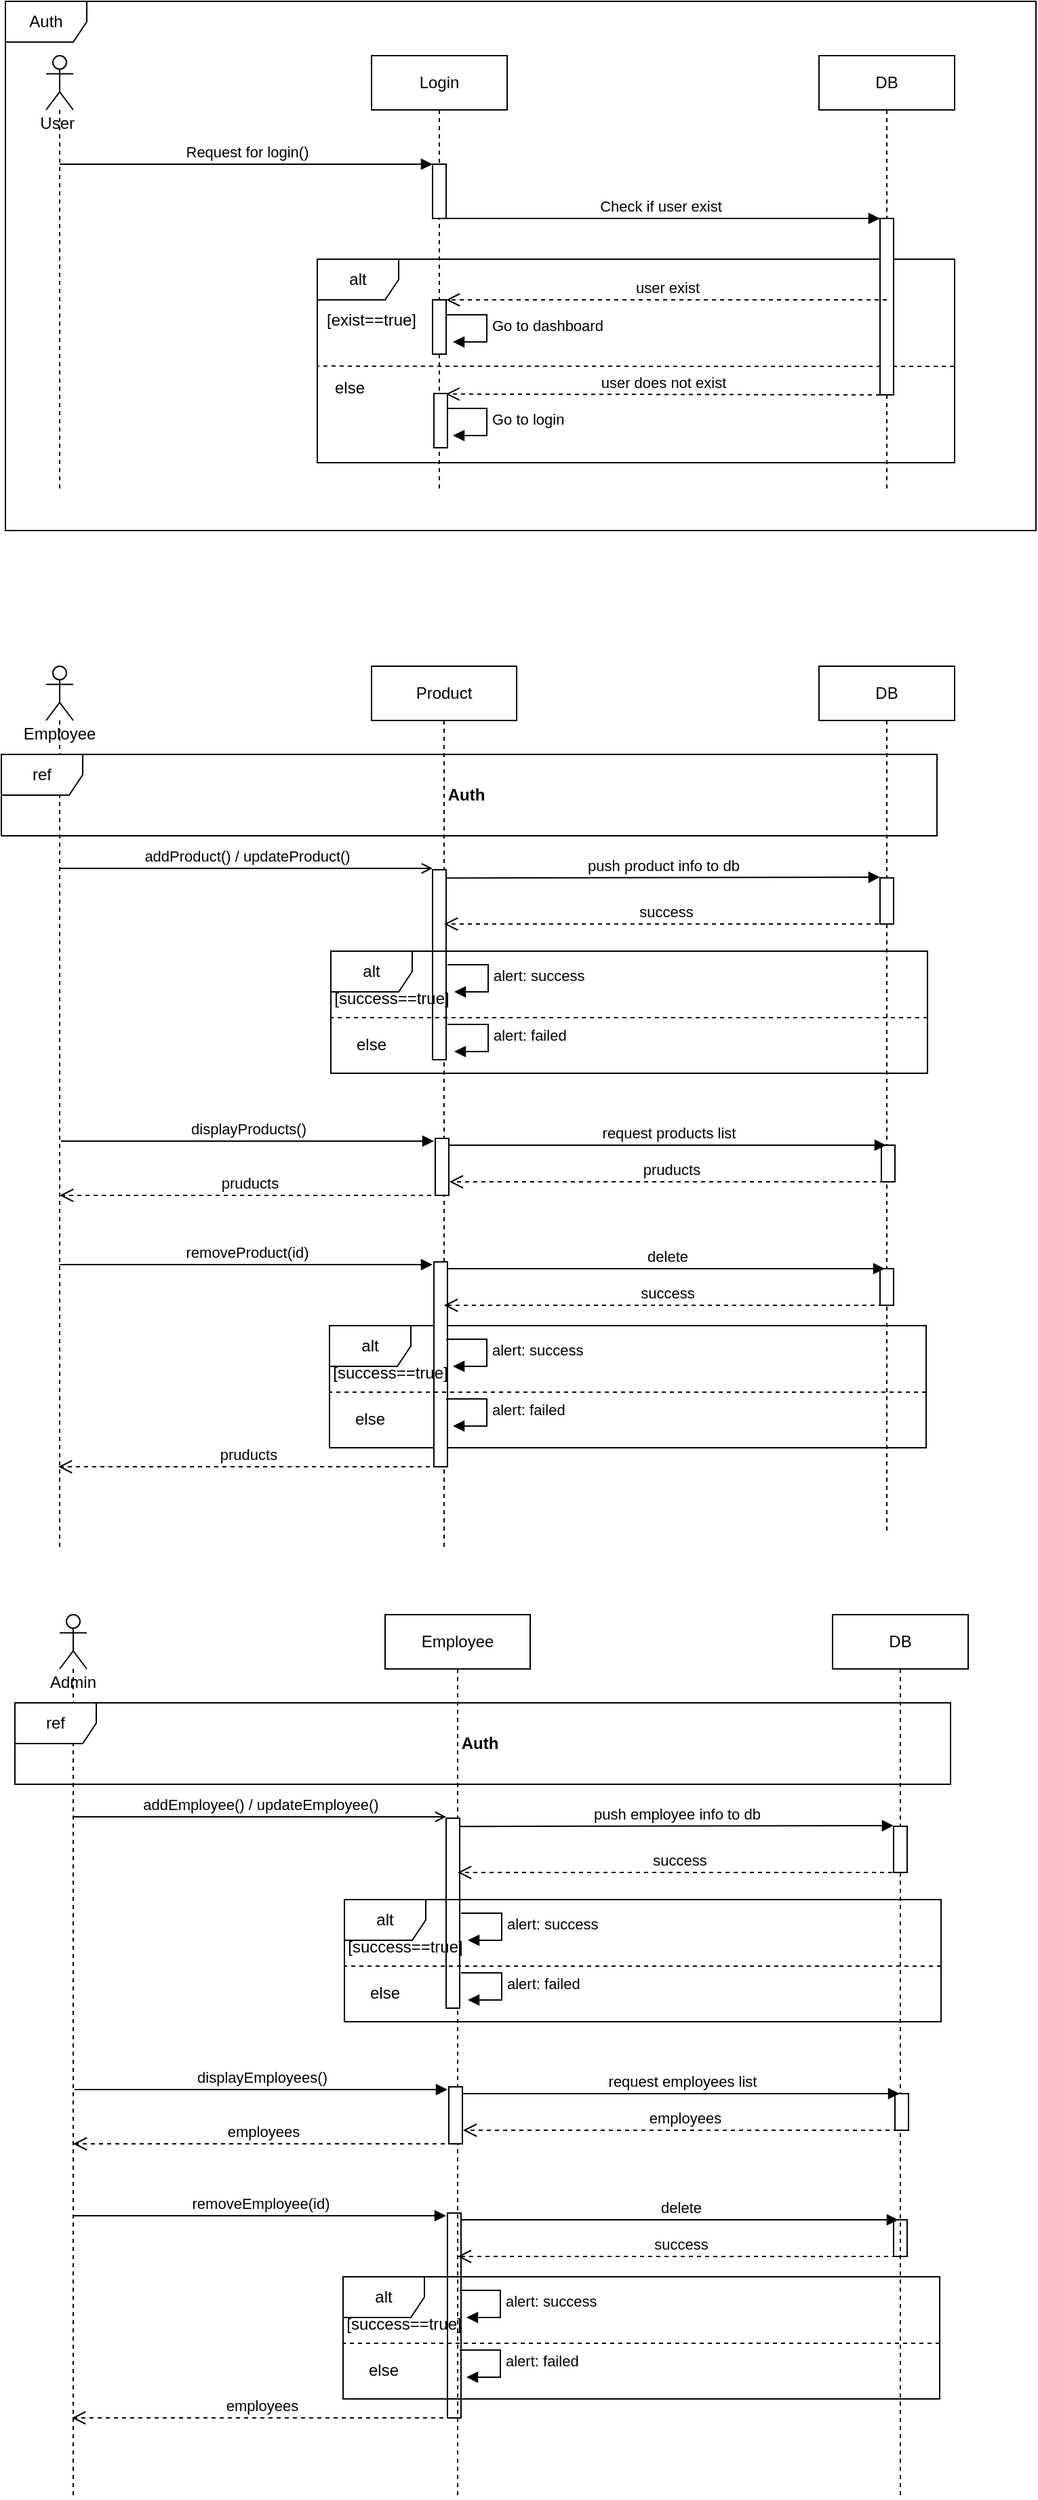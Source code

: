 <mxfile version="16.1.2" type="device"><diagram id="Bn__rgbpP-7cIFpyMIeO" name="Page-1"><mxGraphModel dx="711" dy="565" grid="1" gridSize="10" guides="1" tooltips="1" connect="1" arrows="1" fold="1" page="1" pageScale="1" pageWidth="850" pageHeight="1100" math="0" shadow="0"><root><mxCell id="0"/><mxCell id="1" parent="0"/><mxCell id="_mr25lwhr44RCzJaC2mR-74" value="alt" style="shape=umlFrame;whiteSpace=wrap;html=1;fillColor=#FFFFFF;" parent="1" vertex="1"><mxGeometry x="279" y="1176" width="440" height="90" as="geometry"/></mxCell><mxCell id="tZ5Bpw1TDyGWzikV39tq-14" value="alt" style="shape=umlFrame;whiteSpace=wrap;html=1;" parent="1" vertex="1"><mxGeometry x="270" y="390" width="470" height="150" as="geometry"/></mxCell><mxCell id="tZ5Bpw1TDyGWzikV39tq-3" value="User&amp;nbsp;" style="shape=umlLifeline;participant=umlActor;perimeter=lifelinePerimeter;whiteSpace=wrap;html=1;container=1;collapsible=0;recursiveResize=0;verticalAlign=top;spacingTop=36;outlineConnect=0;" parent="1" vertex="1"><mxGeometry x="70" y="240" width="20" height="320" as="geometry"/></mxCell><mxCell id="tZ5Bpw1TDyGWzikV39tq-5" value="Request for login()" style="html=1;verticalAlign=bottom;endArrow=block;entryX=0;entryY=0;rounded=0;" parent="1" target="tZ5Bpw1TDyGWzikV39tq-4" edge="1"><mxGeometry relative="1" as="geometry"><mxPoint x="80" y="320" as="sourcePoint"/></mxGeometry></mxCell><mxCell id="tZ5Bpw1TDyGWzikV39tq-9" value="Login" style="shape=umlLifeline;perimeter=lifelinePerimeter;whiteSpace=wrap;html=1;container=1;collapsible=0;recursiveResize=0;outlineConnect=0;" parent="1" vertex="1"><mxGeometry x="310" y="240" width="100" height="320" as="geometry"/></mxCell><mxCell id="tZ5Bpw1TDyGWzikV39tq-4" value="" style="html=1;points=[];perimeter=orthogonalPerimeter;" parent="tZ5Bpw1TDyGWzikV39tq-9" vertex="1"><mxGeometry x="45" y="80" width="10" height="40" as="geometry"/></mxCell><mxCell id="tZ5Bpw1TDyGWzikV39tq-19" value="Go to dashboard" style="edgeStyle=orthogonalEdgeStyle;html=1;align=left;spacingLeft=2;endArrow=block;rounded=0;entryX=1;entryY=0;" parent="tZ5Bpw1TDyGWzikV39tq-9" edge="1"><mxGeometry relative="1" as="geometry"><mxPoint x="55" y="191" as="sourcePoint"/><Array as="points"><mxPoint x="85" y="191"/><mxPoint x="85" y="211"/></Array><mxPoint x="60" y="211" as="targetPoint"/></mxGeometry></mxCell><mxCell id="tZ5Bpw1TDyGWzikV39tq-21" value="" style="html=1;verticalAlign=bottom;endArrow=none;dashed=1;endSize=8;rounded=0;endFill=0;entryX=0.303;entryY=0.644;entryDx=0;entryDy=0;entryPerimeter=0;" parent="tZ5Bpw1TDyGWzikV39tq-9" edge="1"><mxGeometry relative="1" as="geometry"><mxPoint x="429.5" y="229" as="sourcePoint"/><mxPoint x="-39.72" y="228.8" as="targetPoint"/><Array as="points"><mxPoint x="290" y="229"/></Array></mxGeometry></mxCell><mxCell id="tZ5Bpw1TDyGWzikV39tq-29" value="Go to login" style="edgeStyle=orthogonalEdgeStyle;html=1;align=left;spacingLeft=2;endArrow=block;rounded=0;entryX=1;entryY=0;" parent="tZ5Bpw1TDyGWzikV39tq-9" edge="1"><mxGeometry relative="1" as="geometry"><mxPoint x="55" y="260" as="sourcePoint"/><Array as="points"><mxPoint x="85" y="260"/></Array><mxPoint x="60" y="280" as="targetPoint"/></mxGeometry></mxCell><mxCell id="tZ5Bpw1TDyGWzikV39tq-10" value="DB" style="shape=umlLifeline;perimeter=lifelinePerimeter;whiteSpace=wrap;html=1;container=1;collapsible=0;recursiveResize=0;outlineConnect=0;" parent="1" vertex="1"><mxGeometry x="640" y="240" width="100" height="320" as="geometry"/></mxCell><mxCell id="tZ5Bpw1TDyGWzikV39tq-11" value="" style="html=1;points=[];perimeter=orthogonalPerimeter;" parent="tZ5Bpw1TDyGWzikV39tq-10" vertex="1"><mxGeometry x="45" y="120" width="10" height="130" as="geometry"/></mxCell><mxCell id="tZ5Bpw1TDyGWzikV39tq-12" value="Check if user exist" style="html=1;verticalAlign=bottom;endArrow=block;entryX=0;entryY=0;rounded=0;" parent="1" target="tZ5Bpw1TDyGWzikV39tq-11" edge="1"><mxGeometry relative="1" as="geometry"><mxPoint x="360" y="360" as="sourcePoint"/></mxGeometry></mxCell><mxCell id="tZ5Bpw1TDyGWzikV39tq-15" value="user exist" style="html=1;verticalAlign=bottom;endArrow=open;dashed=1;endSize=8;rounded=0;" parent="1" target="tZ5Bpw1TDyGWzikV39tq-16" edge="1"><mxGeometry relative="1" as="geometry"><mxPoint x="690" y="420" as="sourcePoint"/><mxPoint x="380" y="420" as="targetPoint"/></mxGeometry></mxCell><mxCell id="tZ5Bpw1TDyGWzikV39tq-16" value="" style="html=1;points=[];perimeter=orthogonalPerimeter;" parent="1" vertex="1"><mxGeometry x="355" y="420" width="10" height="40" as="geometry"/></mxCell><mxCell id="tZ5Bpw1TDyGWzikV39tq-17" value="[exist==true]" style="text;html=1;strokeColor=none;fillColor=none;align=center;verticalAlign=middle;whiteSpace=wrap;rounded=0;" parent="1" vertex="1"><mxGeometry x="280" y="420" width="60" height="30" as="geometry"/></mxCell><mxCell id="tZ5Bpw1TDyGWzikV39tq-23" value="user does not exist" style="html=1;verticalAlign=bottom;endArrow=open;dashed=1;endSize=8;rounded=0;entryX=0.883;entryY=0.01;entryDx=0;entryDy=0;entryPerimeter=0;" parent="1" target="tZ5Bpw1TDyGWzikV39tq-26" edge="1"><mxGeometry relative="1" as="geometry"><mxPoint x="685" y="490" as="sourcePoint"/><mxPoint x="360" y="490" as="targetPoint"/></mxGeometry></mxCell><mxCell id="tZ5Bpw1TDyGWzikV39tq-26" value="" style="html=1;points=[];perimeter=orthogonalPerimeter;" parent="1" vertex="1"><mxGeometry x="356" y="489" width="10" height="40" as="geometry"/></mxCell><mxCell id="tZ5Bpw1TDyGWzikV39tq-30" value="else" style="text;html=1;strokeColor=none;fillColor=none;align=center;verticalAlign=middle;whiteSpace=wrap;rounded=0;" parent="1" vertex="1"><mxGeometry x="278" y="470" width="32" height="30" as="geometry"/></mxCell><mxCell id="tZ5Bpw1TDyGWzikV39tq-1" value="Auth" style="shape=umlFrame;whiteSpace=wrap;html=1;" parent="1" vertex="1"><mxGeometry x="40" y="200" width="760" height="390" as="geometry"/></mxCell><mxCell id="_mr25lwhr44RCzJaC2mR-7" value="Employee" style="shape=umlLifeline;participant=umlActor;perimeter=lifelinePerimeter;whiteSpace=wrap;html=1;container=1;collapsible=0;recursiveResize=0;verticalAlign=top;spacingTop=36;outlineConnect=0;" parent="1" vertex="1"><mxGeometry x="70" y="690" width="20" height="650" as="geometry"/></mxCell><mxCell id="_mr25lwhr44RCzJaC2mR-8" value="addProduct() / updateProduct()" style="html=1;verticalAlign=bottom;endArrow=open;entryX=0;entryY=0;rounded=0;endFill=0;" parent="1" edge="1"><mxGeometry relative="1" as="geometry"><mxPoint x="80" y="839" as="sourcePoint"/><mxPoint x="355" y="839" as="targetPoint"/></mxGeometry></mxCell><mxCell id="_mr25lwhr44RCzJaC2mR-9" value="Product" style="shape=umlLifeline;perimeter=lifelinePerimeter;whiteSpace=wrap;html=1;container=1;collapsible=0;recursiveResize=0;outlineConnect=0;" parent="1" vertex="1"><mxGeometry x="310" y="690" width="107" height="650" as="geometry"/></mxCell><mxCell id="_mr25lwhr44RCzJaC2mR-10" value="" style="html=1;points=[];perimeter=orthogonalPerimeter;" parent="_mr25lwhr44RCzJaC2mR-9" vertex="1"><mxGeometry x="45" y="150" width="10" height="140" as="geometry"/></mxCell><mxCell id="_mr25lwhr44RCzJaC2mR-51" value="" style="html=1;points=[];perimeter=orthogonalPerimeter;" parent="_mr25lwhr44RCzJaC2mR-9" vertex="1"><mxGeometry x="47" y="348" width="10" height="42" as="geometry"/></mxCell><mxCell id="_mr25lwhr44RCzJaC2mR-57" value="" style="html=1;points=[];perimeter=orthogonalPerimeter;" parent="_mr25lwhr44RCzJaC2mR-9" vertex="1"><mxGeometry x="46" y="439" width="10" height="151" as="geometry"/></mxCell><mxCell id="6ogudlKaTADa5mf5x57M-2" value="" style="html=1;points=[];perimeter=orthogonalPerimeter;" vertex="1" parent="_mr25lwhr44RCzJaC2mR-9"><mxGeometry x="56" y="1140" width="10" height="151" as="geometry"/></mxCell><mxCell id="_mr25lwhr44RCzJaC2mR-14" value="DB" style="shape=umlLifeline;perimeter=lifelinePerimeter;whiteSpace=wrap;html=1;container=1;collapsible=0;recursiveResize=0;outlineConnect=0;" parent="1" vertex="1"><mxGeometry x="640" y="690" width="100" height="640" as="geometry"/></mxCell><mxCell id="_mr25lwhr44RCzJaC2mR-25" value="" style="html=1;points=[];perimeter=orthogonalPerimeter;fillColor=#FFFFFF;" parent="_mr25lwhr44RCzJaC2mR-14" vertex="1"><mxGeometry x="45" y="156" width="10" height="34" as="geometry"/></mxCell><mxCell id="_mr25lwhr44RCzJaC2mR-24" value="push product info to db" style="html=1;verticalAlign=bottom;endArrow=block;rounded=0;exitX=0.99;exitY=0.253;exitDx=0;exitDy=0;exitPerimeter=0;" parent="_mr25lwhr44RCzJaC2mR-14" edge="1"><mxGeometry relative="1" as="geometry"><mxPoint x="-275.1" y="156.12" as="sourcePoint"/><mxPoint x="45" y="155.49" as="targetPoint"/></mxGeometry></mxCell><mxCell id="_mr25lwhr44RCzJaC2mR-52" value="" style="html=1;points=[];perimeter=orthogonalPerimeter;fillColor=#FFFFFF;" parent="_mr25lwhr44RCzJaC2mR-14" vertex="1"><mxGeometry x="46" y="353" width="10" height="27" as="geometry"/></mxCell><mxCell id="_mr25lwhr44RCzJaC2mR-58" value="" style="html=1;points=[];perimeter=orthogonalPerimeter;fillColor=#FFFFFF;" parent="_mr25lwhr44RCzJaC2mR-14" vertex="1"><mxGeometry x="45" y="444" width="10" height="27" as="geometry"/></mxCell><mxCell id="6ogudlKaTADa5mf5x57M-3" value="" style="html=1;points=[];perimeter=orthogonalPerimeter;fillColor=#FFFFFF;" vertex="1" parent="_mr25lwhr44RCzJaC2mR-14"><mxGeometry x="55" y="1145" width="10" height="27" as="geometry"/></mxCell><mxCell id="_mr25lwhr44RCzJaC2mR-33" value="success" style="html=1;verticalAlign=bottom;endArrow=open;dashed=1;endSize=8;exitX=0;exitY=0.95;rounded=0;" parent="1" target="_mr25lwhr44RCzJaC2mR-9" edge="1"><mxGeometry relative="1" as="geometry"><mxPoint x="380" y="880" as="targetPoint"/><mxPoint x="690" y="880" as="sourcePoint"/></mxGeometry></mxCell><mxCell id="_mr25lwhr44RCzJaC2mR-34" value="alt" style="shape=umlFrame;whiteSpace=wrap;html=1;fillColor=#FFFFFF;" parent="1" vertex="1"><mxGeometry x="280" y="900" width="440" height="90" as="geometry"/></mxCell><mxCell id="_mr25lwhr44RCzJaC2mR-36" value="" style="html=1;verticalAlign=bottom;endArrow=none;dashed=1;endSize=8;rounded=0;endFill=0;" parent="1" edge="1"><mxGeometry relative="1" as="geometry"><mxPoint x="280" y="949" as="targetPoint"/><mxPoint x="720" y="949" as="sourcePoint"/></mxGeometry></mxCell><mxCell id="_mr25lwhr44RCzJaC2mR-38" value="[success==true]" style="text;html=1;strokeColor=none;fillColor=none;align=center;verticalAlign=middle;whiteSpace=wrap;rounded=0;" parent="1" vertex="1"><mxGeometry x="295" y="920" width="60" height="30" as="geometry"/></mxCell><mxCell id="_mr25lwhr44RCzJaC2mR-50" value="displayProducts()" style="html=1;verticalAlign=bottom;endArrow=block;entryX=0;entryY=0;rounded=0;" parent="1" edge="1"><mxGeometry relative="1" as="geometry"><mxPoint x="81" y="1040" as="sourcePoint"/><mxPoint x="356" y="1040" as="targetPoint"/></mxGeometry></mxCell><mxCell id="_mr25lwhr44RCzJaC2mR-54" value="request products list" style="html=1;verticalAlign=bottom;endArrow=block;rounded=0;" parent="1" target="_mr25lwhr44RCzJaC2mR-14" edge="1"><mxGeometry relative="1" as="geometry"><mxPoint x="367.5" y="1043" as="sourcePoint"/><mxPoint x="642.5" y="1043" as="targetPoint"/></mxGeometry></mxCell><mxCell id="_mr25lwhr44RCzJaC2mR-55" value="pruducts" style="html=1;verticalAlign=bottom;endArrow=open;dashed=1;endSize=8;exitX=0;exitY=0.95;rounded=0;" parent="1" edge="1"><mxGeometry relative="1" as="geometry"><mxPoint x="367.429" y="1070" as="targetPoint"/><mxPoint x="694" y="1070" as="sourcePoint"/></mxGeometry></mxCell><mxCell id="_mr25lwhr44RCzJaC2mR-56" value="pruducts" style="html=1;verticalAlign=bottom;endArrow=open;dashed=1;endSize=8;rounded=0;" parent="1" edge="1"><mxGeometry relative="1" as="geometry"><mxPoint x="79.999" y="1080" as="targetPoint"/><mxPoint x="360" y="1080" as="sourcePoint"/></mxGeometry></mxCell><mxCell id="_mr25lwhr44RCzJaC2mR-59" value="removeProduct(id)" style="html=1;verticalAlign=bottom;endArrow=block;entryX=0;entryY=0;rounded=0;" parent="1" edge="1"><mxGeometry relative="1" as="geometry"><mxPoint x="80" y="1131" as="sourcePoint"/><mxPoint x="355" y="1131" as="targetPoint"/></mxGeometry></mxCell><mxCell id="_mr25lwhr44RCzJaC2mR-60" value="delete" style="html=1;verticalAlign=bottom;endArrow=block;rounded=0;" parent="1" edge="1"><mxGeometry relative="1" as="geometry"><mxPoint x="366.5" y="1134" as="sourcePoint"/><mxPoint x="688.5" y="1134" as="targetPoint"/></mxGeometry></mxCell><mxCell id="_mr25lwhr44RCzJaC2mR-61" value="success" style="html=1;verticalAlign=bottom;endArrow=open;dashed=1;endSize=8;exitX=0;exitY=0.95;rounded=0;" parent="1" edge="1"><mxGeometry relative="1" as="geometry"><mxPoint x="363.429" y="1161" as="targetPoint"/><mxPoint x="693" y="1161" as="sourcePoint"/></mxGeometry></mxCell><mxCell id="_mr25lwhr44RCzJaC2mR-62" value="pruducts" style="html=1;verticalAlign=bottom;endArrow=open;dashed=1;endSize=8;rounded=0;" parent="1" edge="1"><mxGeometry relative="1" as="geometry"><mxPoint x="78.999" y="1280" as="targetPoint"/><mxPoint x="359" y="1280" as="sourcePoint"/></mxGeometry></mxCell><mxCell id="_mr25lwhr44RCzJaC2mR-63" value="else" style="text;html=1;strokeColor=none;fillColor=none;align=center;verticalAlign=middle;whiteSpace=wrap;rounded=0;" parent="1" vertex="1"><mxGeometry x="290" y="954" width="40" height="30" as="geometry"/></mxCell><mxCell id="_mr25lwhr44RCzJaC2mR-72" value="alert: success" style="edgeStyle=orthogonalEdgeStyle;html=1;align=left;spacingLeft=2;endArrow=block;rounded=0;entryX=1;entryY=0;" parent="1" edge="1"><mxGeometry relative="1" as="geometry"><mxPoint x="366" y="910" as="sourcePoint"/><Array as="points"><mxPoint x="396" y="910"/></Array><mxPoint x="371" y="930" as="targetPoint"/></mxGeometry></mxCell><mxCell id="_mr25lwhr44RCzJaC2mR-73" value="alert: failed" style="edgeStyle=orthogonalEdgeStyle;html=1;align=left;spacingLeft=2;endArrow=block;rounded=0;entryX=1;entryY=0;" parent="1" edge="1"><mxGeometry relative="1" as="geometry"><mxPoint x="366" y="954" as="sourcePoint"/><Array as="points"><mxPoint x="396" y="954"/></Array><mxPoint x="371" y="974" as="targetPoint"/></mxGeometry></mxCell><mxCell id="_mr25lwhr44RCzJaC2mR-75" value="" style="html=1;verticalAlign=bottom;endArrow=none;dashed=1;endSize=8;rounded=0;endFill=0;" parent="1" edge="1"><mxGeometry relative="1" as="geometry"><mxPoint x="279" y="1225" as="targetPoint"/><mxPoint x="719" y="1225" as="sourcePoint"/></mxGeometry></mxCell><mxCell id="_mr25lwhr44RCzJaC2mR-76" value="[success==true]" style="text;html=1;strokeColor=none;fillColor=none;align=center;verticalAlign=middle;whiteSpace=wrap;rounded=0;" parent="1" vertex="1"><mxGeometry x="294" y="1196" width="60" height="30" as="geometry"/></mxCell><mxCell id="_mr25lwhr44RCzJaC2mR-77" value="else" style="text;html=1;strokeColor=none;fillColor=none;align=center;verticalAlign=middle;whiteSpace=wrap;rounded=0;" parent="1" vertex="1"><mxGeometry x="289" y="1230" width="40" height="30" as="geometry"/></mxCell><mxCell id="_mr25lwhr44RCzJaC2mR-78" value="alert: success" style="edgeStyle=orthogonalEdgeStyle;html=1;align=left;spacingLeft=2;endArrow=block;rounded=0;entryX=1;entryY=0;" parent="1" edge="1"><mxGeometry relative="1" as="geometry"><mxPoint x="365" y="1186" as="sourcePoint"/><Array as="points"><mxPoint x="395" y="1186"/></Array><mxPoint x="370" y="1206" as="targetPoint"/></mxGeometry></mxCell><mxCell id="_mr25lwhr44RCzJaC2mR-79" value="alert: failed" style="edgeStyle=orthogonalEdgeStyle;html=1;align=left;spacingLeft=2;endArrow=block;rounded=0;entryX=1;entryY=0;" parent="1" edge="1"><mxGeometry relative="1" as="geometry"><mxPoint x="365" y="1230" as="sourcePoint"/><Array as="points"><mxPoint x="395" y="1230"/></Array><mxPoint x="370" y="1250" as="targetPoint"/></mxGeometry></mxCell><mxCell id="_mr25lwhr44RCzJaC2mR-81" value="ref" style="shape=umlFrame;whiteSpace=wrap;html=1;fillColor=#FFFFFF;" parent="1" vertex="1"><mxGeometry x="37" y="755" width="690" height="60" as="geometry"/></mxCell><mxCell id="_mr25lwhr44RCzJaC2mR-82" value="&lt;b&gt;Auth&lt;/b&gt;" style="text;html=1;strokeColor=none;fillColor=none;align=center;verticalAlign=middle;whiteSpace=wrap;rounded=0;" parent="1" vertex="1"><mxGeometry x="350" y="770" width="60" height="30" as="geometry"/></mxCell><mxCell id="_mr25lwhr44RCzJaC2mR-84" value="Admin" style="shape=umlLifeline;participant=umlActor;perimeter=lifelinePerimeter;whiteSpace=wrap;html=1;container=1;collapsible=0;recursiveResize=0;verticalAlign=top;spacingTop=36;outlineConnect=0;" parent="1" vertex="1"><mxGeometry x="80" y="1389" width="20" height="651" as="geometry"/></mxCell><mxCell id="_mr25lwhr44RCzJaC2mR-85" value="addEmployee() / updateEmployee()" style="html=1;verticalAlign=bottom;endArrow=open;entryX=0;entryY=0;rounded=0;endFill=0;" parent="1" edge="1"><mxGeometry relative="1" as="geometry"><mxPoint x="90" y="1538" as="sourcePoint"/><mxPoint x="365" y="1538" as="targetPoint"/></mxGeometry></mxCell><mxCell id="_mr25lwhr44RCzJaC2mR-86" value="Employee" style="shape=umlLifeline;perimeter=lifelinePerimeter;whiteSpace=wrap;html=1;container=1;collapsible=0;recursiveResize=0;outlineConnect=0;" parent="1" vertex="1"><mxGeometry x="320" y="1389" width="107" height="651" as="geometry"/></mxCell><mxCell id="_mr25lwhr44RCzJaC2mR-87" value="" style="html=1;points=[];perimeter=orthogonalPerimeter;" parent="_mr25lwhr44RCzJaC2mR-86" vertex="1"><mxGeometry x="45" y="150" width="10" height="140" as="geometry"/></mxCell><mxCell id="_mr25lwhr44RCzJaC2mR-88" value="" style="html=1;points=[];perimeter=orthogonalPerimeter;" parent="_mr25lwhr44RCzJaC2mR-86" vertex="1"><mxGeometry x="47" y="348" width="10" height="42" as="geometry"/></mxCell><mxCell id="_mr25lwhr44RCzJaC2mR-90" value="DB" style="shape=umlLifeline;perimeter=lifelinePerimeter;whiteSpace=wrap;html=1;container=1;collapsible=0;recursiveResize=0;outlineConnect=0;" parent="1" vertex="1"><mxGeometry x="650" y="1389" width="100" height="651" as="geometry"/></mxCell><mxCell id="_mr25lwhr44RCzJaC2mR-91" value="" style="html=1;points=[];perimeter=orthogonalPerimeter;fillColor=#FFFFFF;" parent="_mr25lwhr44RCzJaC2mR-90" vertex="1"><mxGeometry x="45" y="156" width="10" height="34" as="geometry"/></mxCell><mxCell id="_mr25lwhr44RCzJaC2mR-92" value="push employee info to db" style="html=1;verticalAlign=bottom;endArrow=block;rounded=0;exitX=0.99;exitY=0.253;exitDx=0;exitDy=0;exitPerimeter=0;" parent="_mr25lwhr44RCzJaC2mR-90" edge="1"><mxGeometry relative="1" as="geometry"><mxPoint x="-275.1" y="156.12" as="sourcePoint"/><mxPoint x="45" y="155.49" as="targetPoint"/></mxGeometry></mxCell><mxCell id="_mr25lwhr44RCzJaC2mR-93" value="" style="html=1;points=[];perimeter=orthogonalPerimeter;fillColor=#FFFFFF;" parent="_mr25lwhr44RCzJaC2mR-90" vertex="1"><mxGeometry x="46" y="353" width="10" height="27" as="geometry"/></mxCell><mxCell id="_mr25lwhr44RCzJaC2mR-95" value="success" style="html=1;verticalAlign=bottom;endArrow=open;dashed=1;endSize=8;exitX=0;exitY=0.95;rounded=0;" parent="1" target="_mr25lwhr44RCzJaC2mR-86" edge="1"><mxGeometry relative="1" as="geometry"><mxPoint x="390" y="1579" as="targetPoint"/><mxPoint x="700" y="1579" as="sourcePoint"/></mxGeometry></mxCell><mxCell id="_mr25lwhr44RCzJaC2mR-96" value="alt" style="shape=umlFrame;whiteSpace=wrap;html=1;fillColor=#FFFFFF;" parent="1" vertex="1"><mxGeometry x="290" y="1599" width="440" height="90" as="geometry"/></mxCell><mxCell id="_mr25lwhr44RCzJaC2mR-97" value="" style="html=1;verticalAlign=bottom;endArrow=none;dashed=1;endSize=8;rounded=0;endFill=0;" parent="1" edge="1"><mxGeometry relative="1" as="geometry"><mxPoint x="290" y="1648" as="targetPoint"/><mxPoint x="730" y="1648" as="sourcePoint"/></mxGeometry></mxCell><mxCell id="_mr25lwhr44RCzJaC2mR-98" value="[success==true]" style="text;html=1;strokeColor=none;fillColor=none;align=center;verticalAlign=middle;whiteSpace=wrap;rounded=0;" parent="1" vertex="1"><mxGeometry x="305" y="1619" width="60" height="30" as="geometry"/></mxCell><mxCell id="_mr25lwhr44RCzJaC2mR-99" value="displayEmployees()" style="html=1;verticalAlign=bottom;endArrow=block;entryX=0;entryY=0;rounded=0;" parent="1" edge="1"><mxGeometry relative="1" as="geometry"><mxPoint x="91" y="1739" as="sourcePoint"/><mxPoint x="366" y="1739" as="targetPoint"/></mxGeometry></mxCell><mxCell id="_mr25lwhr44RCzJaC2mR-100" value="request employees list" style="html=1;verticalAlign=bottom;endArrow=block;rounded=0;" parent="1" target="_mr25lwhr44RCzJaC2mR-90" edge="1"><mxGeometry relative="1" as="geometry"><mxPoint x="377.5" y="1742" as="sourcePoint"/><mxPoint x="652.5" y="1742" as="targetPoint"/></mxGeometry></mxCell><mxCell id="_mr25lwhr44RCzJaC2mR-101" value="employees" style="html=1;verticalAlign=bottom;endArrow=open;dashed=1;endSize=8;exitX=0;exitY=0.95;rounded=0;" parent="1" edge="1"><mxGeometry relative="1" as="geometry"><mxPoint x="377.429" y="1769" as="targetPoint"/><mxPoint x="704" y="1769" as="sourcePoint"/></mxGeometry></mxCell><mxCell id="_mr25lwhr44RCzJaC2mR-102" value="employees" style="html=1;verticalAlign=bottom;endArrow=open;dashed=1;endSize=8;rounded=0;" parent="1" edge="1"><mxGeometry relative="1" as="geometry"><mxPoint x="89.999" y="1779" as="targetPoint"/><mxPoint x="370" y="1779" as="sourcePoint"/></mxGeometry></mxCell><mxCell id="_mr25lwhr44RCzJaC2mR-107" value="else" style="text;html=1;strokeColor=none;fillColor=none;align=center;verticalAlign=middle;whiteSpace=wrap;rounded=0;" parent="1" vertex="1"><mxGeometry x="300" y="1653" width="40" height="30" as="geometry"/></mxCell><mxCell id="_mr25lwhr44RCzJaC2mR-108" value="alert: success" style="edgeStyle=orthogonalEdgeStyle;html=1;align=left;spacingLeft=2;endArrow=block;rounded=0;entryX=1;entryY=0;" parent="1" edge="1"><mxGeometry relative="1" as="geometry"><mxPoint x="376" y="1609" as="sourcePoint"/><Array as="points"><mxPoint x="406" y="1609"/></Array><mxPoint x="381" y="1629" as="targetPoint"/></mxGeometry></mxCell><mxCell id="_mr25lwhr44RCzJaC2mR-109" value="alert: failed" style="edgeStyle=orthogonalEdgeStyle;html=1;align=left;spacingLeft=2;endArrow=block;rounded=0;entryX=1;entryY=0;" parent="1" edge="1"><mxGeometry relative="1" as="geometry"><mxPoint x="376" y="1653" as="sourcePoint"/><Array as="points"><mxPoint x="406" y="1653"/></Array><mxPoint x="381" y="1673" as="targetPoint"/></mxGeometry></mxCell><mxCell id="_mr25lwhr44RCzJaC2mR-115" value="ref" style="shape=umlFrame;whiteSpace=wrap;html=1;fillColor=#FFFFFF;" parent="1" vertex="1"><mxGeometry x="47" y="1454" width="690" height="60" as="geometry"/></mxCell><mxCell id="_mr25lwhr44RCzJaC2mR-116" value="&lt;b&gt;Auth&lt;/b&gt;" style="text;html=1;strokeColor=none;fillColor=none;align=center;verticalAlign=middle;whiteSpace=wrap;rounded=0;" parent="1" vertex="1"><mxGeometry x="360" y="1469" width="60" height="30" as="geometry"/></mxCell><mxCell id="6ogudlKaTADa5mf5x57M-1" value="alt" style="shape=umlFrame;whiteSpace=wrap;html=1;fillColor=#FFFFFF;" vertex="1" parent="1"><mxGeometry x="289" y="1877" width="440" height="90" as="geometry"/></mxCell><mxCell id="6ogudlKaTADa5mf5x57M-4" value="removeEmployee(id)" style="html=1;verticalAlign=bottom;endArrow=block;entryX=0;entryY=0;rounded=0;" edge="1" parent="1"><mxGeometry relative="1" as="geometry"><mxPoint x="90" y="1832" as="sourcePoint"/><mxPoint x="365" y="1832" as="targetPoint"/></mxGeometry></mxCell><mxCell id="6ogudlKaTADa5mf5x57M-5" value="delete" style="html=1;verticalAlign=bottom;endArrow=block;rounded=0;" edge="1" parent="1"><mxGeometry relative="1" as="geometry"><mxPoint x="376.5" y="1835.0" as="sourcePoint"/><mxPoint x="698.5" y="1835.0" as="targetPoint"/></mxGeometry></mxCell><mxCell id="6ogudlKaTADa5mf5x57M-6" value="success" style="html=1;verticalAlign=bottom;endArrow=open;dashed=1;endSize=8;exitX=0;exitY=0.95;rounded=0;" edge="1" parent="1"><mxGeometry relative="1" as="geometry"><mxPoint x="373.429" y="1862" as="targetPoint"/><mxPoint x="703.0" y="1862" as="sourcePoint"/></mxGeometry></mxCell><mxCell id="6ogudlKaTADa5mf5x57M-7" value="employees" style="html=1;verticalAlign=bottom;endArrow=open;dashed=1;endSize=8;rounded=0;" edge="1" parent="1"><mxGeometry relative="1" as="geometry"><mxPoint x="88.999" y="1981" as="targetPoint"/><mxPoint x="369" y="1981" as="sourcePoint"/></mxGeometry></mxCell><mxCell id="6ogudlKaTADa5mf5x57M-8" value="" style="html=1;verticalAlign=bottom;endArrow=none;dashed=1;endSize=8;rounded=0;endFill=0;" edge="1" parent="1"><mxGeometry relative="1" as="geometry"><mxPoint x="289" y="1926" as="targetPoint"/><mxPoint x="729" y="1926" as="sourcePoint"/></mxGeometry></mxCell><mxCell id="6ogudlKaTADa5mf5x57M-9" value="[success==true]" style="text;html=1;strokeColor=none;fillColor=none;align=center;verticalAlign=middle;whiteSpace=wrap;rounded=0;" vertex="1" parent="1"><mxGeometry x="304" y="1897" width="60" height="30" as="geometry"/></mxCell><mxCell id="6ogudlKaTADa5mf5x57M-10" value="else" style="text;html=1;strokeColor=none;fillColor=none;align=center;verticalAlign=middle;whiteSpace=wrap;rounded=0;" vertex="1" parent="1"><mxGeometry x="299" y="1931" width="40" height="30" as="geometry"/></mxCell><mxCell id="6ogudlKaTADa5mf5x57M-11" value="alert: success" style="edgeStyle=orthogonalEdgeStyle;html=1;align=left;spacingLeft=2;endArrow=block;rounded=0;entryX=1;entryY=0;" edge="1" parent="1"><mxGeometry relative="1" as="geometry"><mxPoint x="375" y="1887" as="sourcePoint"/><Array as="points"><mxPoint x="405" y="1887"/></Array><mxPoint x="380" y="1907" as="targetPoint"/></mxGeometry></mxCell><mxCell id="6ogudlKaTADa5mf5x57M-12" value="alert: failed" style="edgeStyle=orthogonalEdgeStyle;html=1;align=left;spacingLeft=2;endArrow=block;rounded=0;entryX=1;entryY=0;" edge="1" parent="1"><mxGeometry relative="1" as="geometry"><mxPoint x="375" y="1931" as="sourcePoint"/><Array as="points"><mxPoint x="405" y="1931"/></Array><mxPoint x="380" y="1951" as="targetPoint"/></mxGeometry></mxCell></root></mxGraphModel></diagram></mxfile>